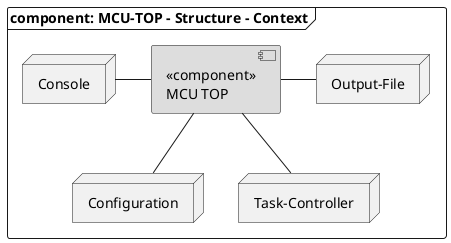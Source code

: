 @startuml mcu_top_context

'***************************************************************************

skinparam monochrome true
' skinparam linetype ortho

'***************************************************************************

frame "component: MCU-TOP - Structure - Context" {

'***************************************************************************

    component mcu_top #DDDDDD [
        <<component>>
        MCU TOP
    ]

    node cfg_file [
        Configuration
    ]

    node task_controller [
        Task-Controller
    ]

    node out_file [
        Output-File
    ]

    node console [
        Console
    ]

    mcu_top -down- cfg_file
    mcu_top -down- task_controller 
    mcu_top -right- out_file 
    mcu_top -left- console 


'***************************************************************************

}

'***************************************************************************

@enduml
